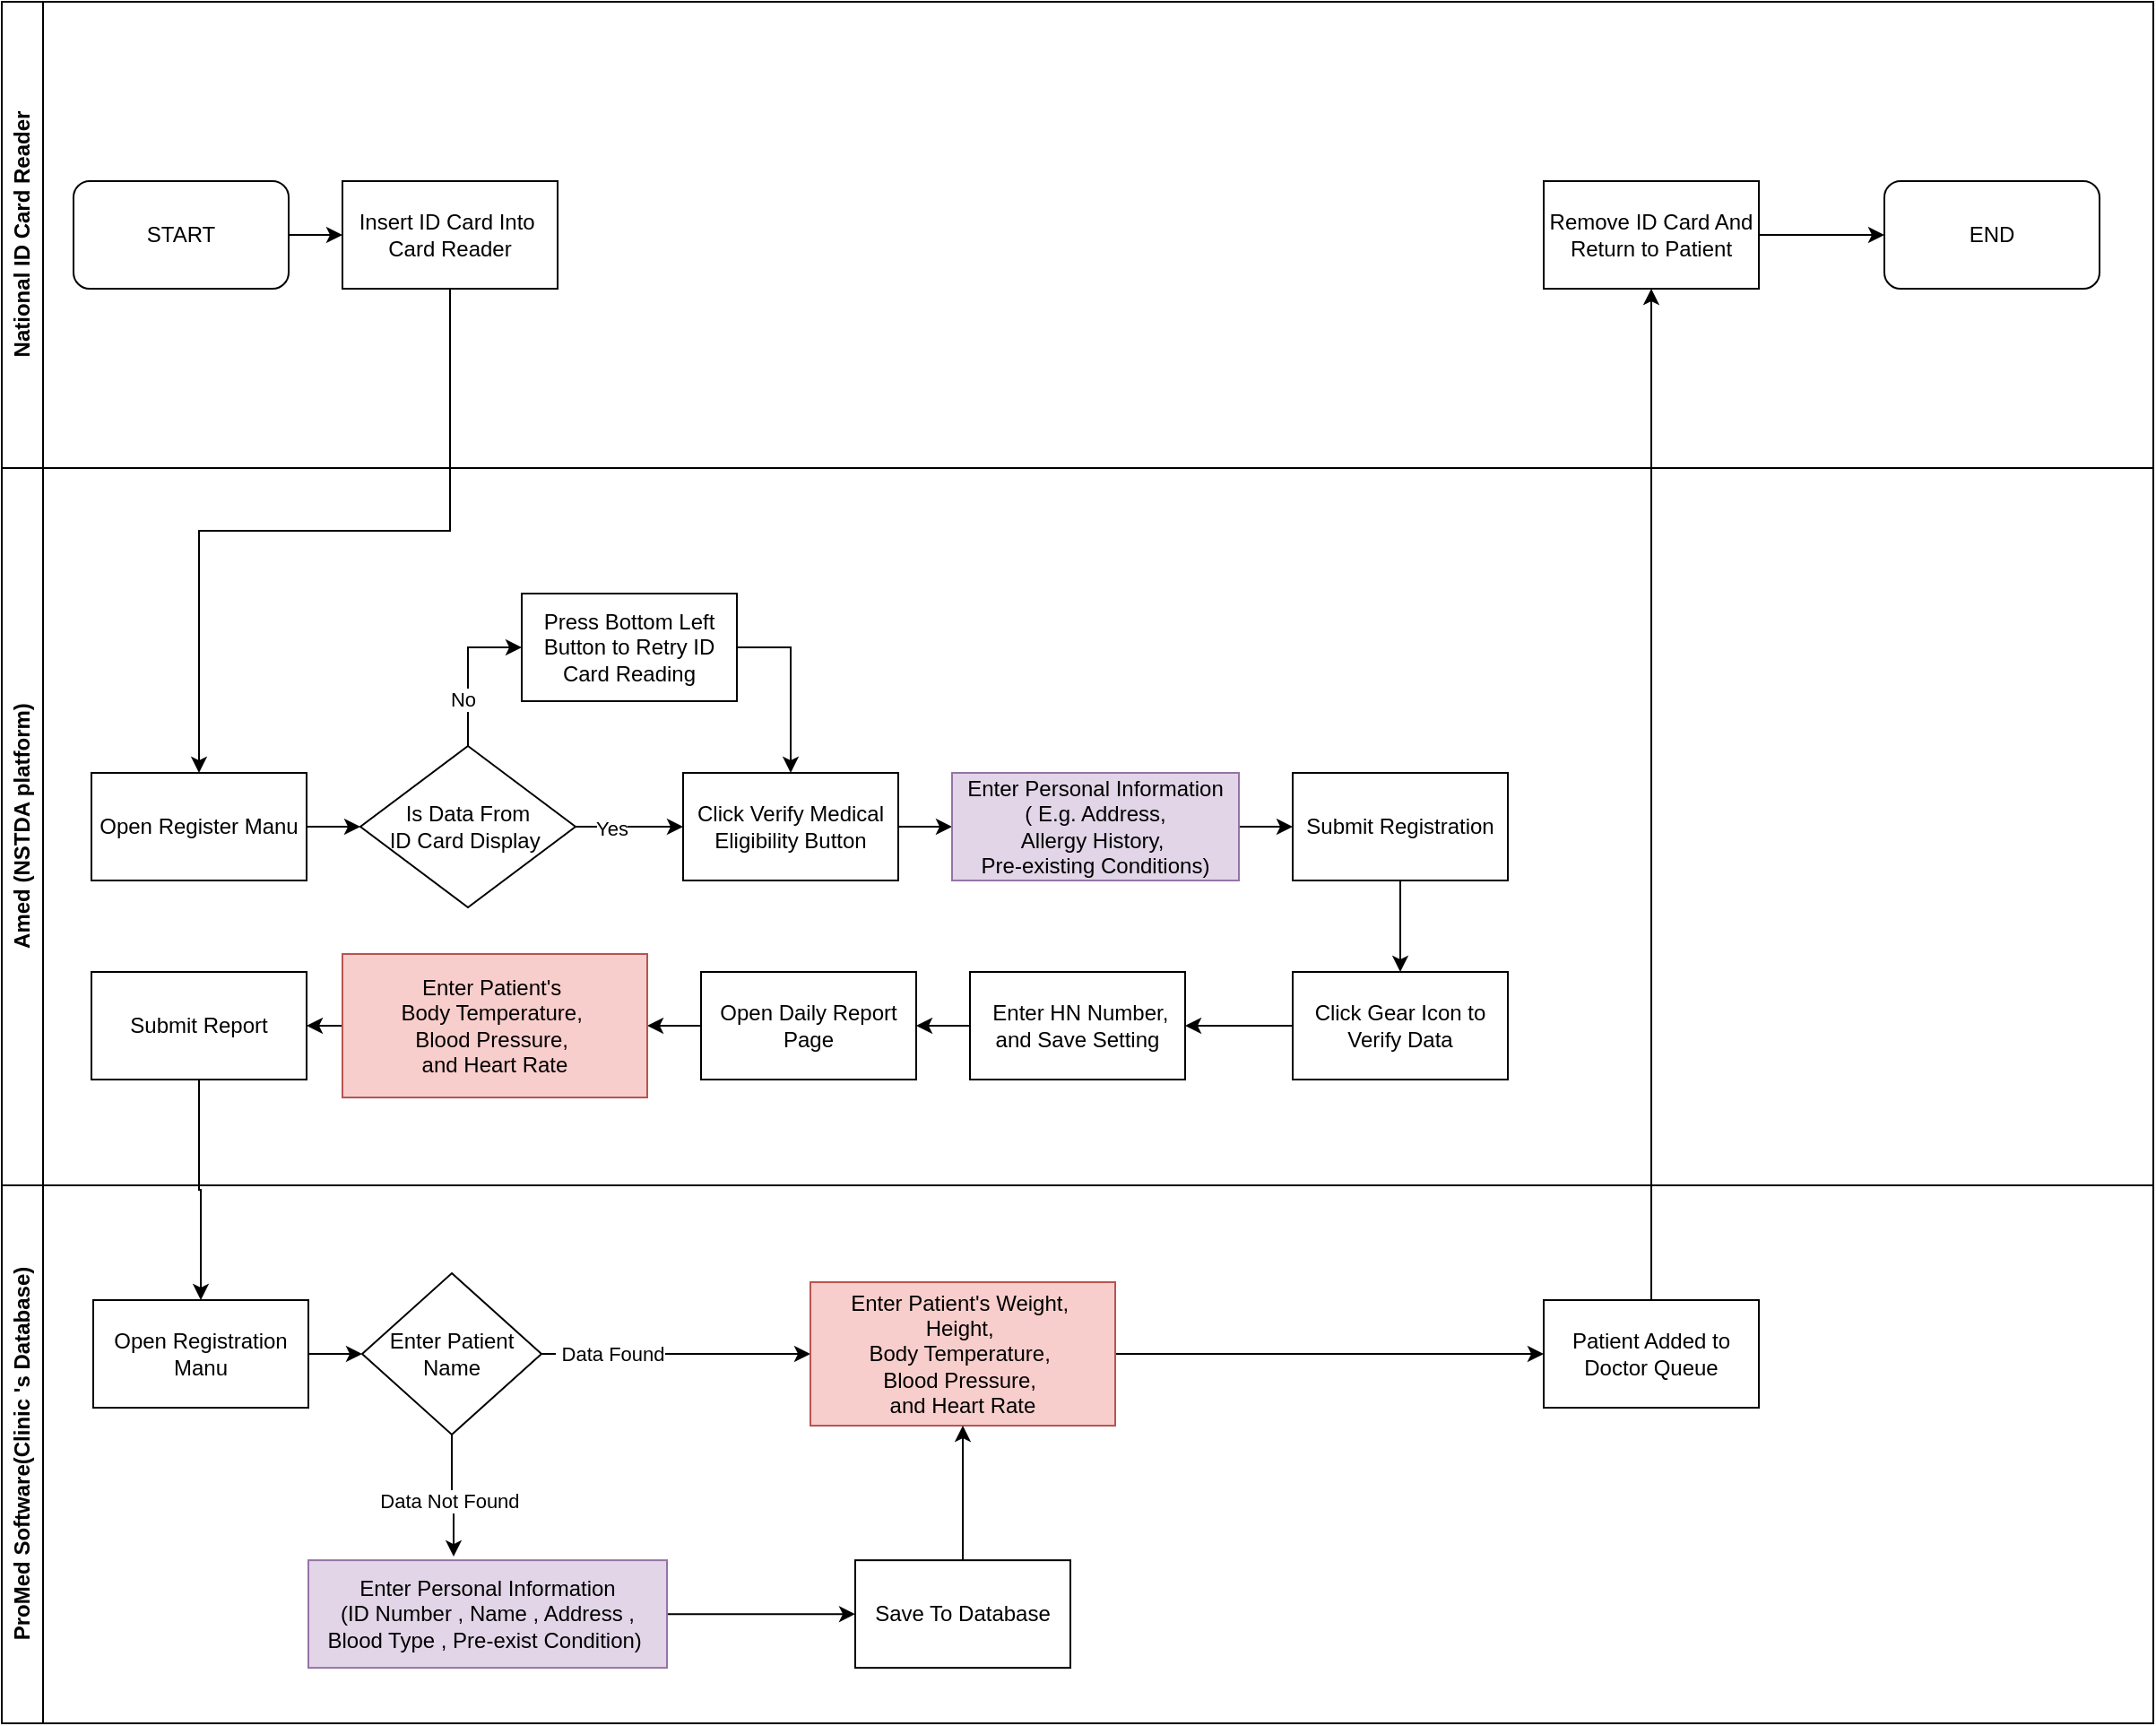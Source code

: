 <mxfile version="26.0.16">
  <diagram name="Page-1" id="mb16lXSDPClhVNuKRIlW">
    <mxGraphModel dx="1750" dy="942" grid="0" gridSize="10" guides="1" tooltips="1" connect="1" arrows="1" fold="1" page="0" pageScale="1" pageWidth="850" pageHeight="1100" math="0" shadow="0">
      <root>
        <mxCell id="0" />
        <mxCell id="1" parent="0" />
        <mxCell id="IlL3a8DfQhgm1rHBtbaU-1" value="ProMed Software(Clinic &#39;s Database)" style="swimlane;horizontal=0;whiteSpace=wrap;html=1;" vertex="1" parent="1">
          <mxGeometry x="210" y="750" width="1200" height="300" as="geometry" />
        </mxCell>
        <mxCell id="IlL3a8DfQhgm1rHBtbaU-7" style="edgeStyle=orthogonalEdgeStyle;rounded=0;orthogonalLoop=1;jettySize=auto;html=1;exitX=1;exitY=0.5;exitDx=0;exitDy=0;entryX=0;entryY=0.5;entryDx=0;entryDy=0;" edge="1" parent="IlL3a8DfQhgm1rHBtbaU-1" source="IlL3a8DfQhgm1rHBtbaU-4" target="IlL3a8DfQhgm1rHBtbaU-6">
          <mxGeometry relative="1" as="geometry" />
        </mxCell>
        <mxCell id="IlL3a8DfQhgm1rHBtbaU-4" value="Open Registration Manu" style="rounded=0;whiteSpace=wrap;html=1;" vertex="1" parent="IlL3a8DfQhgm1rHBtbaU-1">
          <mxGeometry x="51" y="64" width="120" height="60" as="geometry" />
        </mxCell>
        <mxCell id="IlL3a8DfQhgm1rHBtbaU-9" style="edgeStyle=orthogonalEdgeStyle;rounded=0;orthogonalLoop=1;jettySize=auto;html=1;exitX=1;exitY=0.5;exitDx=0;exitDy=0;entryX=0;entryY=0.5;entryDx=0;entryDy=0;" edge="1" parent="IlL3a8DfQhgm1rHBtbaU-1" source="IlL3a8DfQhgm1rHBtbaU-6" target="IlL3a8DfQhgm1rHBtbaU-8">
          <mxGeometry relative="1" as="geometry" />
        </mxCell>
        <mxCell id="IlL3a8DfQhgm1rHBtbaU-10" value="&amp;nbsp;Data Found" style="edgeLabel;html=1;align=center;verticalAlign=middle;resizable=0;points=[];" vertex="1" connectable="0" parent="IlL3a8DfQhgm1rHBtbaU-9">
          <mxGeometry x="-0.491" relative="1" as="geometry">
            <mxPoint as="offset" />
          </mxGeometry>
        </mxCell>
        <mxCell id="IlL3a8DfQhgm1rHBtbaU-6" value="Enter Patient Name" style="rhombus;whiteSpace=wrap;html=1;" vertex="1" parent="IlL3a8DfQhgm1rHBtbaU-1">
          <mxGeometry x="201" y="49" width="100" height="90" as="geometry" />
        </mxCell>
        <mxCell id="IlL3a8DfQhgm1rHBtbaU-22" style="edgeStyle=orthogonalEdgeStyle;rounded=0;orthogonalLoop=1;jettySize=auto;html=1;exitX=1;exitY=0.5;exitDx=0;exitDy=0;entryX=0;entryY=0.5;entryDx=0;entryDy=0;" edge="1" parent="IlL3a8DfQhgm1rHBtbaU-1" source="IlL3a8DfQhgm1rHBtbaU-8" target="IlL3a8DfQhgm1rHBtbaU-20">
          <mxGeometry relative="1" as="geometry" />
        </mxCell>
        <mxCell id="IlL3a8DfQhgm1rHBtbaU-8" value="Enter Patient&#39;s Weight,&amp;nbsp;&lt;div&gt;Height,&amp;nbsp;&lt;div&gt;Body Temperature,&amp;nbsp;&lt;/div&gt;&lt;div&gt;Blood Pressure,&amp;nbsp;&lt;/div&gt;&lt;div&gt;and Heart Rate&lt;/div&gt;&lt;/div&gt;" style="rounded=0;whiteSpace=wrap;html=1;fillColor=#f8cecc;strokeColor=#b85450;" vertex="1" parent="IlL3a8DfQhgm1rHBtbaU-1">
          <mxGeometry x="451" y="54" width="170" height="80" as="geometry" />
        </mxCell>
        <mxCell id="IlL3a8DfQhgm1rHBtbaU-27" style="edgeStyle=orthogonalEdgeStyle;rounded=0;orthogonalLoop=1;jettySize=auto;html=1;entryX=0;entryY=0.5;entryDx=0;entryDy=0;" edge="1" parent="IlL3a8DfQhgm1rHBtbaU-1" source="IlL3a8DfQhgm1rHBtbaU-13" target="IlL3a8DfQhgm1rHBtbaU-17">
          <mxGeometry relative="1" as="geometry" />
        </mxCell>
        <mxCell id="IlL3a8DfQhgm1rHBtbaU-13" value="Enter Personal Information&lt;div&gt;(ID Number , Name , Address ,&lt;/div&gt;&lt;div&gt;Blood Type , Pre-exist Condition)&amp;nbsp;&lt;/div&gt;" style="rounded=0;whiteSpace=wrap;html=1;fillColor=#e1d5e7;strokeColor=#9673a6;" vertex="1" parent="IlL3a8DfQhgm1rHBtbaU-1">
          <mxGeometry x="171" y="209.07" width="200" height="60" as="geometry" />
        </mxCell>
        <mxCell id="IlL3a8DfQhgm1rHBtbaU-29" style="edgeStyle=orthogonalEdgeStyle;rounded=0;orthogonalLoop=1;jettySize=auto;html=1;entryX=0.5;entryY=1;entryDx=0;entryDy=0;" edge="1" parent="IlL3a8DfQhgm1rHBtbaU-1" source="IlL3a8DfQhgm1rHBtbaU-17" target="IlL3a8DfQhgm1rHBtbaU-8">
          <mxGeometry relative="1" as="geometry" />
        </mxCell>
        <mxCell id="IlL3a8DfQhgm1rHBtbaU-17" value="Save To Database" style="rounded=0;whiteSpace=wrap;html=1;" vertex="1" parent="IlL3a8DfQhgm1rHBtbaU-1">
          <mxGeometry x="476" y="209.07" width="120" height="60" as="geometry" />
        </mxCell>
        <mxCell id="IlL3a8DfQhgm1rHBtbaU-20" value="Patient Added to Doctor Queue" style="rounded=0;whiteSpace=wrap;html=1;" vertex="1" parent="IlL3a8DfQhgm1rHBtbaU-1">
          <mxGeometry x="860" y="64" width="120" height="60" as="geometry" />
        </mxCell>
        <mxCell id="IlL3a8DfQhgm1rHBtbaU-25" style="edgeStyle=orthogonalEdgeStyle;rounded=0;orthogonalLoop=1;jettySize=auto;html=1;exitX=0.5;exitY=1;exitDx=0;exitDy=0;entryX=0.405;entryY=-0.034;entryDx=0;entryDy=0;entryPerimeter=0;" edge="1" parent="IlL3a8DfQhgm1rHBtbaU-1" source="IlL3a8DfQhgm1rHBtbaU-6" target="IlL3a8DfQhgm1rHBtbaU-13">
          <mxGeometry relative="1" as="geometry" />
        </mxCell>
        <mxCell id="IlL3a8DfQhgm1rHBtbaU-26" value="Data Not Found&amp;nbsp;" style="edgeLabel;html=1;align=center;verticalAlign=middle;resizable=0;points=[];" vertex="1" connectable="0" parent="IlL3a8DfQhgm1rHBtbaU-25">
          <mxGeometry x="0.081" y="-1" relative="1" as="geometry">
            <mxPoint as="offset" />
          </mxGeometry>
        </mxCell>
        <mxCell id="IlL3a8DfQhgm1rHBtbaU-24" value="Amed (NSTDA platform)" style="swimlane;horizontal=0;whiteSpace=wrap;html=1;" vertex="1" parent="1">
          <mxGeometry x="210" y="350" width="1200" height="400" as="geometry" />
        </mxCell>
        <mxCell id="IlL3a8DfQhgm1rHBtbaU-39" style="edgeStyle=orthogonalEdgeStyle;rounded=0;orthogonalLoop=1;jettySize=auto;html=1;exitX=1;exitY=0.5;exitDx=0;exitDy=0;entryX=0;entryY=0.5;entryDx=0;entryDy=0;" edge="1" parent="IlL3a8DfQhgm1rHBtbaU-24" source="IlL3a8DfQhgm1rHBtbaU-31" target="IlL3a8DfQhgm1rHBtbaU-38">
          <mxGeometry relative="1" as="geometry" />
        </mxCell>
        <mxCell id="IlL3a8DfQhgm1rHBtbaU-31" value="Open Register Manu" style="rounded=0;whiteSpace=wrap;html=1;" vertex="1" parent="IlL3a8DfQhgm1rHBtbaU-24">
          <mxGeometry x="50" y="170" width="120" height="60" as="geometry" />
        </mxCell>
        <mxCell id="IlL3a8DfQhgm1rHBtbaU-41" style="edgeStyle=orthogonalEdgeStyle;rounded=0;orthogonalLoop=1;jettySize=auto;html=1;exitX=1;exitY=0.5;exitDx=0;exitDy=0;entryX=0;entryY=0.5;entryDx=0;entryDy=0;" edge="1" parent="IlL3a8DfQhgm1rHBtbaU-24" source="IlL3a8DfQhgm1rHBtbaU-38" target="IlL3a8DfQhgm1rHBtbaU-40">
          <mxGeometry relative="1" as="geometry" />
        </mxCell>
        <mxCell id="IlL3a8DfQhgm1rHBtbaU-42" value="Yes" style="edgeLabel;html=1;align=center;verticalAlign=middle;resizable=0;points=[];" vertex="1" connectable="0" parent="IlL3a8DfQhgm1rHBtbaU-41">
          <mxGeometry x="-0.333" y="-1" relative="1" as="geometry">
            <mxPoint as="offset" />
          </mxGeometry>
        </mxCell>
        <mxCell id="IlL3a8DfQhgm1rHBtbaU-44" style="edgeStyle=orthogonalEdgeStyle;rounded=0;orthogonalLoop=1;jettySize=auto;html=1;exitX=0.5;exitY=0;exitDx=0;exitDy=0;entryX=0;entryY=0.5;entryDx=0;entryDy=0;" edge="1" parent="IlL3a8DfQhgm1rHBtbaU-24" source="IlL3a8DfQhgm1rHBtbaU-38" target="IlL3a8DfQhgm1rHBtbaU-43">
          <mxGeometry relative="1" as="geometry" />
        </mxCell>
        <mxCell id="IlL3a8DfQhgm1rHBtbaU-45" value="No" style="edgeLabel;html=1;align=center;verticalAlign=middle;resizable=0;points=[];" vertex="1" connectable="0" parent="IlL3a8DfQhgm1rHBtbaU-44">
          <mxGeometry x="-0.396" y="3" relative="1" as="geometry">
            <mxPoint y="-1" as="offset" />
          </mxGeometry>
        </mxCell>
        <mxCell id="IlL3a8DfQhgm1rHBtbaU-38" value="&amp;nbsp;Is Data From&amp;nbsp;&lt;div&gt;ID Card Display&amp;nbsp;&lt;/div&gt;" style="rhombus;whiteSpace=wrap;html=1;" vertex="1" parent="IlL3a8DfQhgm1rHBtbaU-24">
          <mxGeometry x="200" y="155" width="120" height="90" as="geometry" />
        </mxCell>
        <mxCell id="IlL3a8DfQhgm1rHBtbaU-48" style="edgeStyle=orthogonalEdgeStyle;rounded=0;orthogonalLoop=1;jettySize=auto;html=1;exitX=1;exitY=0.5;exitDx=0;exitDy=0;entryX=0;entryY=0.5;entryDx=0;entryDy=0;" edge="1" parent="IlL3a8DfQhgm1rHBtbaU-24" source="IlL3a8DfQhgm1rHBtbaU-40" target="IlL3a8DfQhgm1rHBtbaU-47">
          <mxGeometry relative="1" as="geometry" />
        </mxCell>
        <mxCell id="IlL3a8DfQhgm1rHBtbaU-40" value="Click Verify Medical Eligibility Button" style="rounded=0;whiteSpace=wrap;html=1;" vertex="1" parent="IlL3a8DfQhgm1rHBtbaU-24">
          <mxGeometry x="380" y="170" width="120" height="60" as="geometry" />
        </mxCell>
        <mxCell id="IlL3a8DfQhgm1rHBtbaU-46" style="edgeStyle=orthogonalEdgeStyle;rounded=0;orthogonalLoop=1;jettySize=auto;html=1;exitX=1;exitY=0.5;exitDx=0;exitDy=0;entryX=0.5;entryY=0;entryDx=0;entryDy=0;" edge="1" parent="IlL3a8DfQhgm1rHBtbaU-24" source="IlL3a8DfQhgm1rHBtbaU-43" target="IlL3a8DfQhgm1rHBtbaU-40">
          <mxGeometry relative="1" as="geometry" />
        </mxCell>
        <mxCell id="IlL3a8DfQhgm1rHBtbaU-43" value="Press Bottom Left Button to Retry ID Card Reading" style="rounded=0;whiteSpace=wrap;html=1;" vertex="1" parent="IlL3a8DfQhgm1rHBtbaU-24">
          <mxGeometry x="290" y="70" width="120" height="60" as="geometry" />
        </mxCell>
        <mxCell id="IlL3a8DfQhgm1rHBtbaU-50" style="edgeStyle=orthogonalEdgeStyle;rounded=0;orthogonalLoop=1;jettySize=auto;html=1;exitX=1;exitY=0.5;exitDx=0;exitDy=0;entryX=0;entryY=0.5;entryDx=0;entryDy=0;" edge="1" parent="IlL3a8DfQhgm1rHBtbaU-24" source="IlL3a8DfQhgm1rHBtbaU-47" target="IlL3a8DfQhgm1rHBtbaU-49">
          <mxGeometry relative="1" as="geometry" />
        </mxCell>
        <mxCell id="IlL3a8DfQhgm1rHBtbaU-47" value="Enter Personal Information&lt;div&gt;&amp;nbsp;( E.g. Address,&amp;nbsp;&lt;/div&gt;&lt;div&gt;Allergy History,&amp;nbsp;&lt;/div&gt;&lt;div&gt;Pre-existing Conditions)&lt;/div&gt;" style="rounded=0;whiteSpace=wrap;html=1;fillColor=#e1d5e7;strokeColor=#9673a6;" vertex="1" parent="IlL3a8DfQhgm1rHBtbaU-24">
          <mxGeometry x="530" y="170" width="160" height="60" as="geometry" />
        </mxCell>
        <mxCell id="IlL3a8DfQhgm1rHBtbaU-53" style="edgeStyle=orthogonalEdgeStyle;rounded=0;orthogonalLoop=1;jettySize=auto;html=1;exitX=0.5;exitY=1;exitDx=0;exitDy=0;entryX=0.5;entryY=0;entryDx=0;entryDy=0;" edge="1" parent="IlL3a8DfQhgm1rHBtbaU-24" source="IlL3a8DfQhgm1rHBtbaU-49" target="IlL3a8DfQhgm1rHBtbaU-51">
          <mxGeometry relative="1" as="geometry" />
        </mxCell>
        <mxCell id="IlL3a8DfQhgm1rHBtbaU-49" value="Submit Registration" style="rounded=0;whiteSpace=wrap;html=1;" vertex="1" parent="IlL3a8DfQhgm1rHBtbaU-24">
          <mxGeometry x="720" y="170" width="120" height="60" as="geometry" />
        </mxCell>
        <mxCell id="IlL3a8DfQhgm1rHBtbaU-54" style="edgeStyle=orthogonalEdgeStyle;rounded=0;orthogonalLoop=1;jettySize=auto;html=1;exitX=0;exitY=0.5;exitDx=0;exitDy=0;entryX=1;entryY=0.5;entryDx=0;entryDy=0;" edge="1" parent="IlL3a8DfQhgm1rHBtbaU-24" source="IlL3a8DfQhgm1rHBtbaU-51" target="IlL3a8DfQhgm1rHBtbaU-52">
          <mxGeometry relative="1" as="geometry" />
        </mxCell>
        <mxCell id="IlL3a8DfQhgm1rHBtbaU-51" value="Click Gear Icon to Verify Data" style="rounded=0;whiteSpace=wrap;html=1;" vertex="1" parent="IlL3a8DfQhgm1rHBtbaU-24">
          <mxGeometry x="720" y="281" width="120" height="60" as="geometry" />
        </mxCell>
        <mxCell id="IlL3a8DfQhgm1rHBtbaU-68" style="edgeStyle=orthogonalEdgeStyle;rounded=0;orthogonalLoop=1;jettySize=auto;html=1;exitX=0;exitY=0.5;exitDx=0;exitDy=0;entryX=1;entryY=0.5;entryDx=0;entryDy=0;" edge="1" parent="IlL3a8DfQhgm1rHBtbaU-24" source="IlL3a8DfQhgm1rHBtbaU-52" target="IlL3a8DfQhgm1rHBtbaU-55">
          <mxGeometry relative="1" as="geometry" />
        </mxCell>
        <mxCell id="IlL3a8DfQhgm1rHBtbaU-52" value="&amp;nbsp;Enter HN Number, and Save Setting" style="rounded=0;whiteSpace=wrap;html=1;" vertex="1" parent="IlL3a8DfQhgm1rHBtbaU-24">
          <mxGeometry x="540" y="281" width="120" height="60" as="geometry" />
        </mxCell>
        <mxCell id="IlL3a8DfQhgm1rHBtbaU-69" style="edgeStyle=orthogonalEdgeStyle;rounded=0;orthogonalLoop=1;jettySize=auto;html=1;exitX=0;exitY=0.5;exitDx=0;exitDy=0;entryX=1;entryY=0.5;entryDx=0;entryDy=0;" edge="1" parent="IlL3a8DfQhgm1rHBtbaU-24" source="IlL3a8DfQhgm1rHBtbaU-55" target="IlL3a8DfQhgm1rHBtbaU-56">
          <mxGeometry relative="1" as="geometry" />
        </mxCell>
        <mxCell id="IlL3a8DfQhgm1rHBtbaU-55" value="Open Daily Report Page" style="rounded=0;whiteSpace=wrap;html=1;" vertex="1" parent="IlL3a8DfQhgm1rHBtbaU-24">
          <mxGeometry x="390" y="281" width="120" height="60" as="geometry" />
        </mxCell>
        <mxCell id="IlL3a8DfQhgm1rHBtbaU-58" style="edgeStyle=orthogonalEdgeStyle;rounded=0;orthogonalLoop=1;jettySize=auto;html=1;exitX=0;exitY=0.5;exitDx=0;exitDy=0;entryX=1;entryY=0.5;entryDx=0;entryDy=0;" edge="1" parent="IlL3a8DfQhgm1rHBtbaU-24" source="IlL3a8DfQhgm1rHBtbaU-56" target="IlL3a8DfQhgm1rHBtbaU-57">
          <mxGeometry relative="1" as="geometry" />
        </mxCell>
        <mxCell id="IlL3a8DfQhgm1rHBtbaU-56" value="Enter Patient&#39;s&amp;nbsp;&lt;div&gt;&lt;div&gt;Body Temperature,&amp;nbsp;&lt;/div&gt;&lt;div&gt;Blood Pressure,&amp;nbsp;&lt;/div&gt;&lt;div&gt;and Heart Rate&lt;/div&gt;&lt;/div&gt;" style="rounded=0;whiteSpace=wrap;html=1;fillColor=#f8cecc;strokeColor=#b85450;" vertex="1" parent="IlL3a8DfQhgm1rHBtbaU-24">
          <mxGeometry x="190" y="271" width="170" height="80" as="geometry" />
        </mxCell>
        <mxCell id="IlL3a8DfQhgm1rHBtbaU-57" value="Submit Report" style="rounded=0;whiteSpace=wrap;html=1;" vertex="1" parent="IlL3a8DfQhgm1rHBtbaU-24">
          <mxGeometry x="50" y="281" width="120" height="60" as="geometry" />
        </mxCell>
        <mxCell id="IlL3a8DfQhgm1rHBtbaU-32" value="National ID Card Reader" style="swimlane;horizontal=0;whiteSpace=wrap;html=1;" vertex="1" parent="1">
          <mxGeometry x="210" y="90" width="1200" height="260" as="geometry" />
        </mxCell>
        <mxCell id="IlL3a8DfQhgm1rHBtbaU-37" style="edgeStyle=orthogonalEdgeStyle;rounded=0;orthogonalLoop=1;jettySize=auto;html=1;exitX=1;exitY=0.5;exitDx=0;exitDy=0;entryX=0;entryY=0.5;entryDx=0;entryDy=0;" edge="1" parent="IlL3a8DfQhgm1rHBtbaU-32" source="IlL3a8DfQhgm1rHBtbaU-33" target="IlL3a8DfQhgm1rHBtbaU-34">
          <mxGeometry relative="1" as="geometry" />
        </mxCell>
        <mxCell id="IlL3a8DfQhgm1rHBtbaU-33" value="START" style="rounded=1;whiteSpace=wrap;html=1;" vertex="1" parent="IlL3a8DfQhgm1rHBtbaU-32">
          <mxGeometry x="40" y="100" width="120" height="60" as="geometry" />
        </mxCell>
        <mxCell id="IlL3a8DfQhgm1rHBtbaU-34" value="Insert ID Card Into&amp;nbsp;&lt;div&gt;Card Reader&lt;/div&gt;" style="rounded=0;whiteSpace=wrap;html=1;" vertex="1" parent="IlL3a8DfQhgm1rHBtbaU-32">
          <mxGeometry x="190" y="100" width="120" height="60" as="geometry" />
        </mxCell>
        <mxCell id="IlL3a8DfQhgm1rHBtbaU-66" style="edgeStyle=orthogonalEdgeStyle;rounded=0;orthogonalLoop=1;jettySize=auto;html=1;entryX=0;entryY=0.5;entryDx=0;entryDy=0;" edge="1" parent="IlL3a8DfQhgm1rHBtbaU-32" source="IlL3a8DfQhgm1rHBtbaU-62" target="IlL3a8DfQhgm1rHBtbaU-65">
          <mxGeometry relative="1" as="geometry" />
        </mxCell>
        <mxCell id="IlL3a8DfQhgm1rHBtbaU-62" value="Remove ID Card And Return to Patient" style="rounded=0;whiteSpace=wrap;html=1;" vertex="1" parent="IlL3a8DfQhgm1rHBtbaU-32">
          <mxGeometry x="860" y="100" width="120" height="60" as="geometry" />
        </mxCell>
        <mxCell id="IlL3a8DfQhgm1rHBtbaU-65" value="END" style="rounded=1;whiteSpace=wrap;html=1;" vertex="1" parent="IlL3a8DfQhgm1rHBtbaU-32">
          <mxGeometry x="1050" y="100" width="120" height="60" as="geometry" />
        </mxCell>
        <mxCell id="IlL3a8DfQhgm1rHBtbaU-36" style="edgeStyle=orthogonalEdgeStyle;rounded=0;orthogonalLoop=1;jettySize=auto;html=1;exitX=0.5;exitY=1;exitDx=0;exitDy=0;entryX=0.5;entryY=0;entryDx=0;entryDy=0;" edge="1" parent="1" source="IlL3a8DfQhgm1rHBtbaU-34" target="IlL3a8DfQhgm1rHBtbaU-31">
          <mxGeometry relative="1" as="geometry" />
        </mxCell>
        <mxCell id="IlL3a8DfQhgm1rHBtbaU-60" style="edgeStyle=orthogonalEdgeStyle;rounded=0;orthogonalLoop=1;jettySize=auto;html=1;exitX=0.5;exitY=1;exitDx=0;exitDy=0;entryX=0.5;entryY=0;entryDx=0;entryDy=0;" edge="1" parent="1" source="IlL3a8DfQhgm1rHBtbaU-57" target="IlL3a8DfQhgm1rHBtbaU-4">
          <mxGeometry relative="1" as="geometry" />
        </mxCell>
        <mxCell id="IlL3a8DfQhgm1rHBtbaU-63" style="edgeStyle=orthogonalEdgeStyle;rounded=0;orthogonalLoop=1;jettySize=auto;html=1;exitX=0.5;exitY=0;exitDx=0;exitDy=0;entryX=0.5;entryY=1;entryDx=0;entryDy=0;" edge="1" parent="1" source="IlL3a8DfQhgm1rHBtbaU-20" target="IlL3a8DfQhgm1rHBtbaU-62">
          <mxGeometry relative="1" as="geometry" />
        </mxCell>
      </root>
    </mxGraphModel>
  </diagram>
</mxfile>
